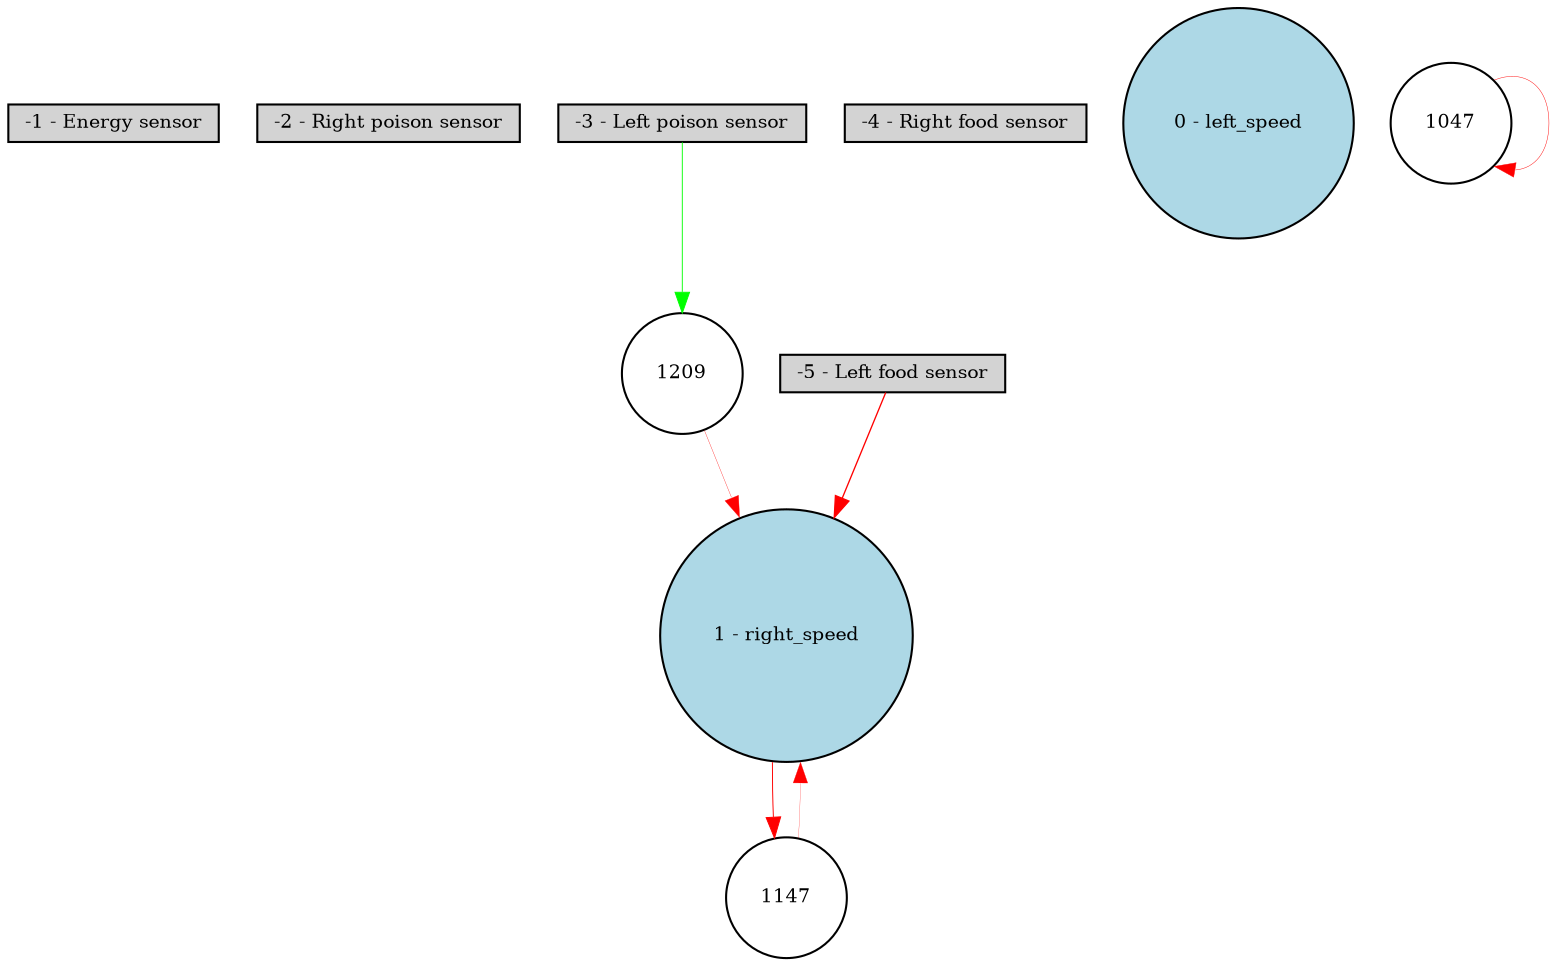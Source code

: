 digraph {
	node [fontsize=9 height=0.2 shape=circle width=0.2]
	"-1 - Energy sensor" [fillcolor=lightgray shape=box style=filled]
	"-2 - Right poison sensor" [fillcolor=lightgray shape=box style=filled]
	"-3 - Left poison sensor" [fillcolor=lightgray shape=box style=filled]
	"-4 - Right food sensor" [fillcolor=lightgray shape=box style=filled]
	"-5 - Left food sensor" [fillcolor=lightgray shape=box style=filled]
	"0 - left_speed" [fillcolor=lightblue style=filled]
	"1 - right_speed" [fillcolor=lightblue style=filled]
	1147 [fillcolor=white style=filled]
	1209 [fillcolor=white style=filled]
	"-5 - Left food sensor" -> "1 - right_speed" [color=red penwidth=0.6350273629108477 style=solid]
	1047 -> 1047 [color=red penwidth=0.21286000178651904 style=solid]
	"1 - right_speed" -> 1147 [color=red penwidth=0.4581810004786704 style=solid]
	1147 -> "1 - right_speed" [color=red penwidth=0.11350873808457387 style=solid]
	"-3 - Left poison sensor" -> 1209 [color=green penwidth=0.43305134420048286 style=solid]
	1209 -> "1 - right_speed" [color=red penwidth=0.15415055807281014 style=solid]
}
